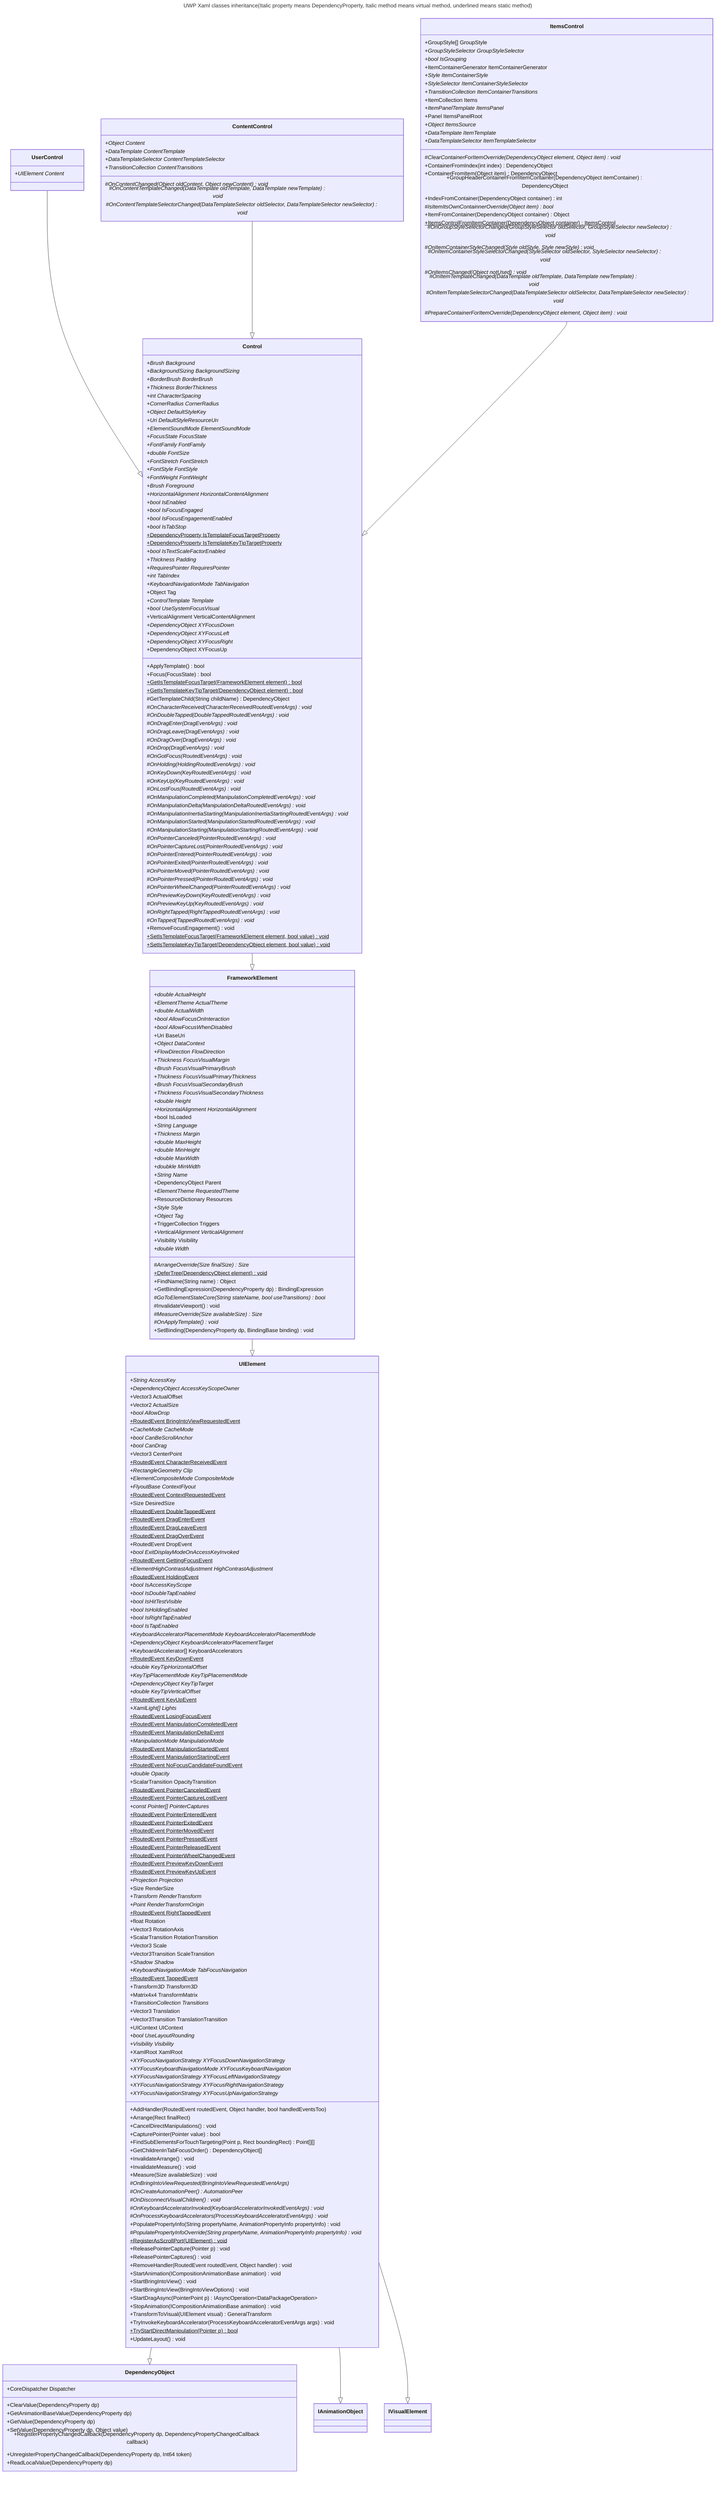 ---
title: UWP Xaml classes inheritance(Italic property means DependencyProperty, Italic method means virtual method, underlined means static method)
---
classDiagram
    class DependencyObject{
        +CoreDispatcher Dispatcher
        +ClearValue(DependencyProperty dp)
        +GetAnimationBaseValue(DependencyProperty dp)
        +GetValue(DependencyProperty dp)
        +SetValue(DependencyProperty dp, Object value)
        +RegisterPropertyChangedCallback(DependencyProperty dp, DependencyPropertyChangedCallback callback)
        +UnregisterPropertyChangedCallback(DependencyProperty dp, Int64 token)
        +ReadLocalValue(DependencyProperty dp)
    }

    class UIElement{
        +String AccessKey*
        +DependencyObject AccessKeyScopeOwner*
        +Vector3 ActualOffset
        +Vector2 ActualSize
        +bool AllowDrop*
        +RoutedEvent BringIntoViewRequestedEvent$
        +CacheMode CacheMode*
        +bool CanBeScrollAnchor*
        +bool CanDrag*
        +Vector3 CenterPoint
        +RoutedEvent CharacterReceivedEvent$
        +RectangleGeometry Clip*
        +ElementCompositeMode CompositeMode*
        +FlyoutBase ContextFlyout*
        +RoutedEvent ContextRequestedEvent$
        +Size DesiredSize
        +RoutedEvent DoubleTappedEvent$
        +RoutedEvent DragEnterEvent$
        +RoutedEvent DragLeaveEvent$
        +RoutedEvent DragOverEvent$
        +RoutedEvent DropEvent
        +bool ExitDisplayModeOnAccessKeyInvoked*
        +RoutedEvent GettingFocusEvent$
        +ElementHighContrastAdjustment HighContrastAdjustment*
        +RoutedEvent HoldingEvent$
        +bool IsAccessKeyScope*
        +bool IsDoubleTapEnabled*
        +bool IsHitTestVisible*
        +bool IsHoldingEnabled*
        +bool IsRightTapEnabled*
        +bool IsTapEnabled*
        +KeyboardAcceleratorPlacementMode KeyboardAcceleratorPlacementMode*
        +DependencyObject KeyboardAcceleratorPlacementTarget*
        +KeyboardAccelerator[] KeyboardAccelerators
        +RoutedEvent KeyDownEvent$
        +double KeyTipHorizontalOffset*
        +KeyTipPlacementMode KeyTipPlacementMode*
        +DependencyObject KeyTipTarget*
        +double KeyTipVerticalOffset*
        +RoutedEvent KeyUpEvent$
        +XamlLight[] Lights*
        +RoutedEvent LosingFocusEvent$
        +RoutedEvent ManipulationCompletedEvent$
        +RoutedEvent ManipulationDeltaEvent$
        +ManipulationMode ManipulationMode*
        +RoutedEvent ManipulationStartedEvent$
        +RoutedEvent ManipulationStartingEvent$
        +RoutedEvent NoFocusCandidateFoundEvent$
        +double Opacity*
        +ScalarTransition OpacityTransition
        +RoutedEvent PointerCanceledEvent$
        +RoutedEvent PointerCaptureLostEvent$
        +const Pointer[] PointerCaptures*
        +RoutedEvent PointerEnteredEvent$
        +RoutedEvent PointerExitedEvent$
        +RoutedEvent PointerMovedEvent$
        +RoutedEvent PointerPressedEvent$
        +RoutedEvent PointerReleasedEvent$
        +RoutedEvent PointerWheelChangedEvent$
        +RoutedEvent PreviewKeyDownEvent$
        +RoutedEvent PreviewKeyUpEvent$
        +Projection Projection*
        +Size RenderSize
        +Transform RenderTransform*
        +Point RenderTransformOrigin*
        +RoutedEvent RightTappedEvent$
        +float Rotation
        +Vector3 RotationAxis
        +ScalarTransition RotationTransition
        +Vector3 Scale
        +Vector3Transition ScaleTransition
        +Shadow Shadow*
        +KeyboardNavigationMode TabFocusNavigation*
        +RoutedEvent TappedEvent$
        +Transform3D Transform3D*
        +Matrix4x4 TransformMatrix
        +TransitionCollection Transitions*
        +Vector3 Translation
        +Vector3Transition TranslationTransition
        +UIContext UIContext
        +bool UseLayoutRounding*
        +Visibility Visibility*
        +XamlRoot XamlRoot
        +XYFocusNavigationStrategy XYFocusDownNavigationStrategy*
        +XYFocusKeyboardNavigationMode XYFocusKeyboardNavigation*
        +XYFocusNavigationStrategy XYFocusLeftNavigationStrategy*
        +XYFocusNavigationStrategy XYFocusRightNavigationStrategy*
        +XYFocusNavigationStrategy XYFocusUpNavigationStrategy*

        +AddHandler(RoutedEvent routedEvent, Object handler, bool handledEventsToo)
        +Arrange(Rect finalRect)
        +CancelDirectManipulations() void
        +CapturePointer(Pointer value) bool
        +FindSubElementsForTouchTargeting(Point p, Rect boundingRect) Point[][]
        +GetChildrenInTabFocusOrder() DependencyObject[]
        +InvalidateArrange() void
        +InvalidateMeasure() void
        +Measure(Size availableSize) void
        #OnBringIntoViewRequested(BringIntoViewRequestedEventArgs)*
        #OnCreateAutomationPeer() AutomationPeer*
        #OnDisconnectVisualChildren() void*
        #OnKeyboardAcceleratorInvoked(KeyboardAcceleratorInvokedEventArgs) void*
        #OnProcessKeyboardAccelerators(ProcessKeyboardAcceleratorEventArgs) void*
        +PopulatePropertyInfo(String propertyName, AnimationPropertyInfo propertyInfo) void
        #PopulatePropertyInfoOverride(String propertyName, AnimationPropertyInfo propertyInfo) void*
        +RegisterAsScrollPort(UIElement) void$
        +ReleasePointerCapture(Pointer p) void
        +ReleasePointerCaptures() void
        +RemoveHandler(RoutedEvent routedEvent, Object handler) void
        +StartAnimation(ICompositionAnimationBase animation) void
        +StartBringIntoView() void
        +StartBringIntoView(BringIntoViewOptions) void
        +StartDragAsync(PointerPoint p) IAsyncOperation~DataPackageOperation~
        +StopAnimation(ICompositionAnimationBase animation) void
        +TransformToVisual(UIElement visual) GeneralTransform
        +TryInvokeKeyboardAccelerator(ProcessKeyboardAcceleratorEventArgs args) void
        +TryStartDirectManipulation(Pointer p) bool$
        +UpdateLayout() void
    }

    class FrameworkElement{
        +double ActualHeight*
        +ElementTheme ActualTheme*
        +double ActualWidth*
        +bool AllowFocusOnInteraction*
        +bool AllowFocusWhenDisabled*
        +Uri BaseUri
        +Object DataContext*
        +FlowDirection FlowDirection*
        +Thickness FocusVisualMargin*
        +Brush FocusVisualPrimaryBrush*
        +Thickness FocusVisualPrimaryThickness*
        +Brush FocusVisualSecondaryBrush*
        +Thickness FocusVisualSecondaryThickness*
        +double Height*
        +HorizontalAlignment HorizontalAlignment*
        +bool IsLoaded
        +String Language*
        +Thickness Margin*
        +double MaxHeight*
        +double MinHeight*
        +double MaxWidth*
        +doubkle MinWidth*
        +String Name*
        +DependencyObject Parent
        +ElementTheme RequestedTheme*
        +ResourceDictionary Resources
        +Style Style*
        +Object Tag*
        +TriggerCollection Triggers
        +VerticalAlignment VerticalAlignment*
        +Visibility Visibility
        +double Width*

        #ArrangeOverride(Size finalSize) Size*
        +DeferTree(DependencyObject element) void$
        +FindName(String name) Object
        +GetBindingExpression(DependencyProperty dp) BindingExpression
        #GoToElementStateCore(String stateName, bool useTransitions) bool*
        #InvalidateViewport() void
        #MeasureOverride(Size availableSize) Size*
        #OnApplyTemplate() void*
        +SetBinding(DependencyProperty dp, BindingBase binding) void
    }

    class Control{
        +Brush Background*
        +BackgroundSizing BackgroundSizing*
        +BorderBrush BorderBrush*
        +Thickness BorderThickness*
        +int CharacterSpacing*
        +CornerRadius CornerRadius*
        +Object DefaultStyleKey*
        +Uri DefaultStyleResourceUri*
        +ElementSoundMode ElementSoundMode*
        +FocusState FocusState*
        +FontFamily FontFamily*
        +double FontSize*
        +FontStretch FontStretch*
        +FontStyle FontStyle*
        +FontWeight FontWeight*
        +Brush Foreground*
        +HorizontalAlignment HorizontalContentAlignment*
        +bool IsEnabled*
        +bool IsFocusEngaged*
        +bool IsFocusEngagementEnabled*
        +bool IsTabStop*
        +DependencyProperty IsTemplateFocusTargetProperty$
        +DependencyProperty IsTemplateKeyTipTargetProperty$
        +bool IsTextScaleFactorEnabled*
        +Thickness Padding*
        +RequiresPointer RequiresPointer*
        +int TabIndex*
        +KeyboardNavigationMode TabNavigation*
        +Object Tag
        +ControlTemplate Template*
        +bool UseSystemFocusVisual*
        +VerticalAlignment VerticalContentAlignment
        +DependencyObject XYFocusDown*
        +DependencyObject XYFocusLeft*
        +DependencyObject XYFocusRight*
        +DependencyObject XYFocusUp

        +ApplyTemplate() bool
        +Focus(FocusState) bool
        +GetIsTemplateFocusTarget(FrameworkElement element) bool$
        +GetIsTemplateKeyTipTarget(DependencyObject element) bool$
        #GetTemplateChild(String childName) DependencyObject
        #OnCharacterReceived(CharacterReceivedRoutedEventArgs) void*
        #OnDoubleTapped(DoubleTappedRoutedEventArgs) void*
        #OnDragEnter(DragEventArgs) void*
        #OnDragLeave(DragEventArgs) void*
        #OnDragOver(DragEventArgs) void*
        #OnDrop(DragEventArgs) void*
        #OnGotFocus(RoutedEventArgs) void*
        #OnHolding(HoldingRoutedEventArgs) void*
        #OnKeyDown(KeyRoutedEventArgs) void*
        #OnKeyUp(KeyRoutedEventArgs) void*
        #OnLostFous(RoutedEventArgs) void*
        #OnManipulationCompleted(ManipulationCompletedEventArgs) void*
        #OnManipulationDelta(ManipulationDeltaRoutedEventArgs) void*
        #OnManipulationInertiaStarting(ManipulationInertiaStartingRoutedEventArgs) void*
        #OnManipulationStarted(ManipulationStartedRoutedEventArgs) void*
        #OnManipulationStarting(ManipulationStartingRoutedEventArgs) void*
        #OnPointerCanceled(PointerRoutedEventArgs) void*
        #OnPointerCaptureLost(PointerRoutedEventArgs) void*
        #OnPointerEntered(PointerRoutedEventArgs) void*
        #OnPointerExited(PointerRoutedEventArgs) void*
        #OnPointerMoved(PointerRoutedEventArgs) void*
        #OnPointerPressed(PointerRoutedEventArgs) void*
        #OnPointerWheelChanged(PointerRoutedEventArgs) void*
        #OnPreviewKeyDown(KeyRoutedEventArgs) void*
        #OnPreviewKeyUp(KeyRoutedEventArgs) void*
        #OnRightTapped(RightTappedRoutedEventArgs) void*
        #OnTapped(TappedRoutedEventArgs) void*
        +RemoveFocusEngagement() void
        +SetIsTemplateFocusTarget(FrameworkElement element, bool value) void$
        +SetIsTemplateKeyTipTarget(DependencyObject element, bool value) void$
    }

    class UserControl{
        +UIElement Content*
    }

    class ContentControl{
        +Object Content*
        +DataTemplate ContentTemplate*
        +DataTemplateSelector ContentTemplateSelector*
        +TransitionCollection ContentTransitions*

        #OnContentChanged(Object oldContent, Object newContent) void*
        #OnContentTemplateChanged(DataTemplate oldTemplate, DataTemplate newTemplate) void*
        #OnContentTemplateSelectorChanged(DataTemplateSelector oldSelector, DataTemplateSelector newSelector) void*
    }

    class ItemsControl{
        +GroupStyle[] GroupStyle
        +GroupStyleSelector GroupStyleSelector*
        +bool IsGrouping*
        +ItemContainerGenerator ItemContainerGenerator
        +Style ItemContainerStyle*
        +StyleSelector ItemContainerStyleSelector*
        +TransitionCollection ItemContainerTransitions*
        +ItemCollection Items
        +ItemPanelTemplate ItemsPanel*
        +Panel ItemsPanelRoot
        +Object ItemsSource*
        +DataTemplate ItemTemplate*
        +DataTemplateSelector ItemTemplateSelector*

        #ClearContainerForItemOverride(DependencyObject element, Object item) void*
        +ContainerFromIndex(int index) DependencyObject
        +ContainerFromItem(Object item) DependencyObject
        +GroupHeaderContainerFromItemContainer(DependencyObject itemContainer) DependencyObject
        +IndexFromContainer(DependencyObject container) int
        #IsItemItsOwnContainnerOverride(Object item) bool*
        +ItemFromContainer(DependencyObject container) Object
        +ItemsControlFromItemContainer(DependencyObject container) ItemsControl$
        #OnGroupStyleSelectorChanged(GroupStyleSelector oldSelector, GroupStyleSelector newSelector) void*
        #OnItemContainerStyleChanged(Style oldStyle, Style newStyle) void*
        #OnItemContainerStyleSelectorChanged(StyleSelector oldSelector, StyleSelector newSelector) void*
        #OnItemsChanged(Object notUsed) void*
        #OnItemTemplateChanged(DataTemplate oldTemplate, DataTemplate newTemplate) void*
        #OnItemTemplateSelectorChanged(DataTemplateSelector oldSelector, DataTemplateSelector newSelector) void*
        #PrepareContainerForItemOverride(DependencyObject element, Object item) void*
    }

    UIElement --|> DependencyObject
    UIElement --|> IAnimationObject
    UIElement --|> IVisualElement
    FrameworkElement --|> UIElement
    Control --|> FrameworkElement
    UserControl --|> Control
    ContentControl --|> Control
    ItemsControl --|> Control